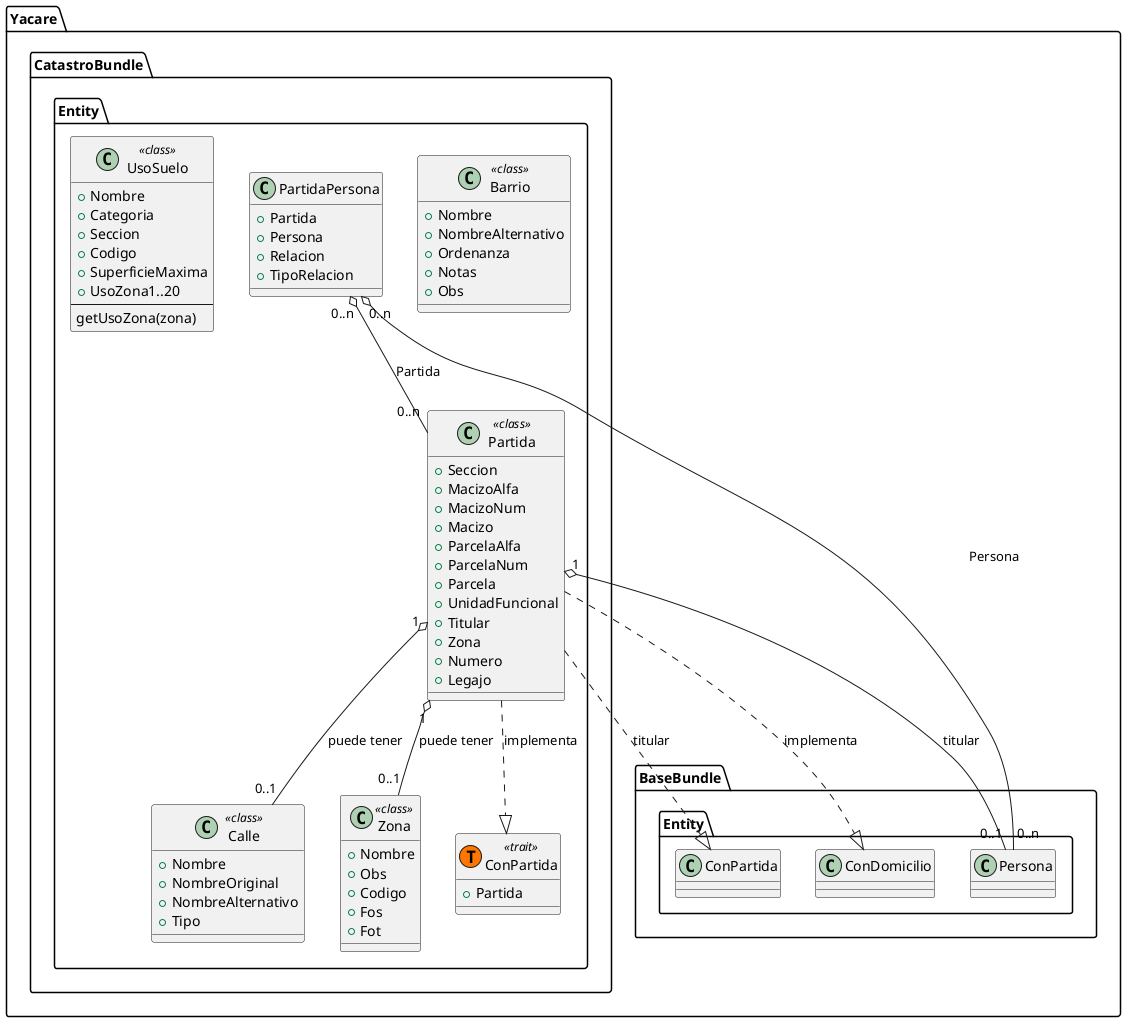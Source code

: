 @startuml

namespace Yacare.CatastroBundle.Entity  {
	class Calle <<class>> {
		+Nombre
		+NombreOriginal
		+NombreAlternativo
		+Tipo
	}

	class Barrio <<class>> {
		+Nombre
		+NombreAlternativo
		+Ordenanza
		+Notas
		+Obs
	}
	
	class Partida <<class>> {
		+Seccion
		+MacizoAlfa
		+MacizoNum
		+Macizo
		+ParcelaAlfa
		+ParcelaNum
		+Parcela
		+UnidadFuncional
		+Titular
		+Zona
		+Numero
		+Legajo
	}
	
	class PartidaPersona {
		+Partida
		+Persona
		+Relacion
		+TipoRelacion
	}
	
	class UsoSuelo <<class>> {
		+Nombre
		+Categoria
		+Seccion
		+Codigo
		+SuperficieMaxima
		+UsoZona1..20
		--
		getUsoZona(zona)
	}
	
	class Zona <<class>> {
		+Nombre
		+Obs
		+Codigo
		+Fos
		+Fot
	}
	class ConPartida <<(T,#FF7700) trait>> {
		+Partida
		
	}

	Partida ..|> Yacare.BaseBundle.Entity.ConPartida : titular
	Partida ..|> Yacare.BaseBundle.Entity.ConDomicilio : implementa
	Partida ..|> ConPartida : implementa
	Partida "1" o-- "0..1" Yacare.BaseBundle.Entity.Persona : titular
	Partida "1" o-- "0..1" Calle : puede tener
	Partida "1" o-- "0..1" Zona : puede tener
	
	PartidaPersona "0..n" o-- "0..n" Yacare.BaseBundle.Entity.Persona : Persona
	PartidaPersona "0..n" o-- "0..n" Partida : Partida	
}


@enduml
